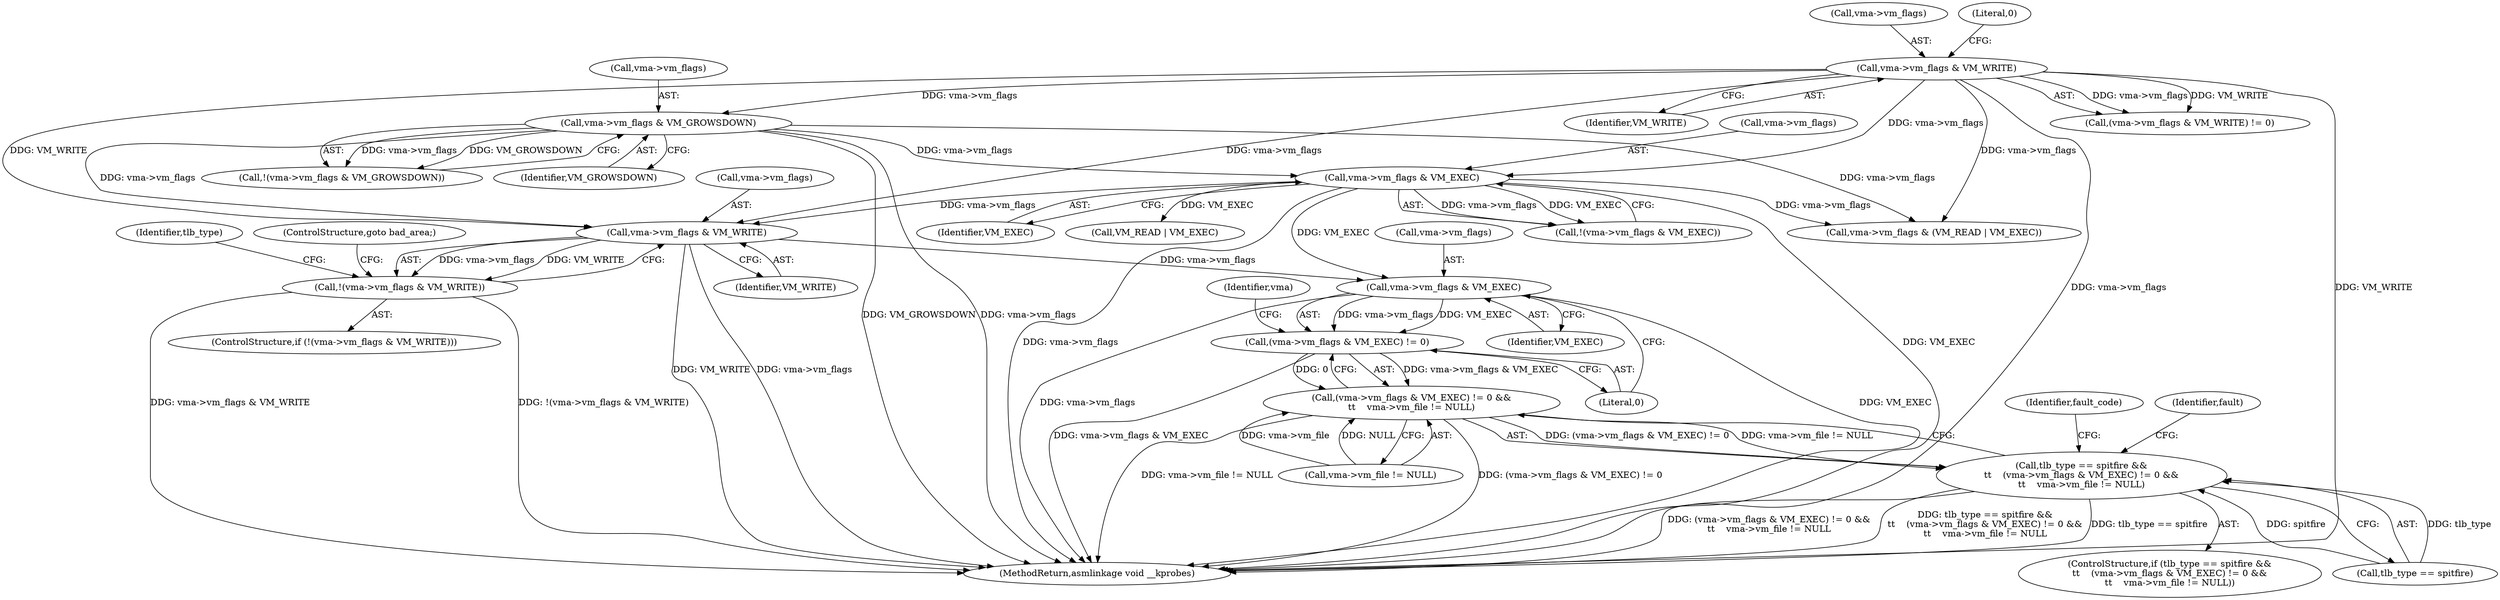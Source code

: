 digraph "0_linux_a8b0ca17b80e92faab46ee7179ba9e99ccb61233_44@pointer" {
"1000430" [label="(Call,vma->vm_flags & VM_WRITE)"];
"1000404" [label="(Call,vma->vm_flags & VM_EXEC)"];
"1000298" [label="(Call,vma->vm_flags & VM_WRITE)"];
"1000340" [label="(Call,vma->vm_flags & VM_GROWSDOWN)"];
"1000429" [label="(Call,!(vma->vm_flags & VM_WRITE))"];
"1000443" [label="(Call,vma->vm_flags & VM_EXEC)"];
"1000442" [label="(Call,(vma->vm_flags & VM_EXEC) != 0)"];
"1000441" [label="(Call,(vma->vm_flags & VM_EXEC) != 0 &&\n\t\t    vma->vm_file != NULL)"];
"1000437" [label="(Call,tlb_type == spitfire &&\n\t\t    (vma->vm_flags & VM_EXEC) != 0 &&\n\t\t    vma->vm_file != NULL)"];
"1000439" [label="(Identifier,tlb_type)"];
"1000408" [label="(Identifier,VM_EXEC)"];
"1000437" [label="(Call,tlb_type == spitfire &&\n\t\t    (vma->vm_flags & VM_EXEC) != 0 &&\n\t\t    vma->vm_file != NULL)"];
"1000302" [label="(Identifier,VM_WRITE)"];
"1000442" [label="(Call,(vma->vm_flags & VM_EXEC) != 0)"];
"1000429" [label="(Call,!(vma->vm_flags & VM_WRITE))"];
"1000466" [label="(Call,VM_READ | VM_EXEC)"];
"1000441" [label="(Call,(vma->vm_flags & VM_EXEC) != 0 &&\n\t\t    vma->vm_file != NULL)"];
"1000471" [label="(Identifier,fault)"];
"1000430" [label="(Call,vma->vm_flags & VM_WRITE)"];
"1000299" [label="(Call,vma->vm_flags)"];
"1000447" [label="(Identifier,VM_EXEC)"];
"1000340" [label="(Call,vma->vm_flags & VM_GROWSDOWN)"];
"1000449" [label="(Call,vma->vm_file != NULL)"];
"1000462" [label="(Call,vma->vm_flags & (VM_READ | VM_EXEC))"];
"1000344" [label="(Identifier,VM_GROWSDOWN)"];
"1000303" [label="(Literal,0)"];
"1000448" [label="(Literal,0)"];
"1000456" [label="(Identifier,fault_code)"];
"1000451" [label="(Identifier,vma)"];
"1000404" [label="(Call,vma->vm_flags & VM_EXEC)"];
"1000341" [label="(Call,vma->vm_flags)"];
"1000661" [label="(MethodReturn,asmlinkage void __kprobes)"];
"1000431" [label="(Call,vma->vm_flags)"];
"1000428" [label="(ControlStructure,if (!(vma->vm_flags & VM_WRITE)))"];
"1000339" [label="(Call,!(vma->vm_flags & VM_GROWSDOWN))"];
"1000436" [label="(ControlStructure,if (tlb_type == spitfire &&\n\t\t    (vma->vm_flags & VM_EXEC) != 0 &&\n\t\t    vma->vm_file != NULL))"];
"1000438" [label="(Call,tlb_type == spitfire)"];
"1000435" [label="(ControlStructure,goto bad_area;)"];
"1000443" [label="(Call,vma->vm_flags & VM_EXEC)"];
"1000444" [label="(Call,vma->vm_flags)"];
"1000297" [label="(Call,(vma->vm_flags & VM_WRITE) != 0)"];
"1000403" [label="(Call,!(vma->vm_flags & VM_EXEC))"];
"1000434" [label="(Identifier,VM_WRITE)"];
"1000298" [label="(Call,vma->vm_flags & VM_WRITE)"];
"1000405" [label="(Call,vma->vm_flags)"];
"1000430" -> "1000429"  [label="AST: "];
"1000430" -> "1000434"  [label="CFG: "];
"1000431" -> "1000430"  [label="AST: "];
"1000434" -> "1000430"  [label="AST: "];
"1000429" -> "1000430"  [label="CFG: "];
"1000430" -> "1000661"  [label="DDG: VM_WRITE"];
"1000430" -> "1000661"  [label="DDG: vma->vm_flags"];
"1000430" -> "1000429"  [label="DDG: vma->vm_flags"];
"1000430" -> "1000429"  [label="DDG: VM_WRITE"];
"1000404" -> "1000430"  [label="DDG: vma->vm_flags"];
"1000298" -> "1000430"  [label="DDG: vma->vm_flags"];
"1000298" -> "1000430"  [label="DDG: VM_WRITE"];
"1000340" -> "1000430"  [label="DDG: vma->vm_flags"];
"1000430" -> "1000443"  [label="DDG: vma->vm_flags"];
"1000404" -> "1000403"  [label="AST: "];
"1000404" -> "1000408"  [label="CFG: "];
"1000405" -> "1000404"  [label="AST: "];
"1000408" -> "1000404"  [label="AST: "];
"1000403" -> "1000404"  [label="CFG: "];
"1000404" -> "1000661"  [label="DDG: vma->vm_flags"];
"1000404" -> "1000661"  [label="DDG: VM_EXEC"];
"1000404" -> "1000403"  [label="DDG: vma->vm_flags"];
"1000404" -> "1000403"  [label="DDG: VM_EXEC"];
"1000298" -> "1000404"  [label="DDG: vma->vm_flags"];
"1000340" -> "1000404"  [label="DDG: vma->vm_flags"];
"1000404" -> "1000443"  [label="DDG: VM_EXEC"];
"1000404" -> "1000462"  [label="DDG: vma->vm_flags"];
"1000404" -> "1000466"  [label="DDG: VM_EXEC"];
"1000298" -> "1000297"  [label="AST: "];
"1000298" -> "1000302"  [label="CFG: "];
"1000299" -> "1000298"  [label="AST: "];
"1000302" -> "1000298"  [label="AST: "];
"1000303" -> "1000298"  [label="CFG: "];
"1000298" -> "1000661"  [label="DDG: vma->vm_flags"];
"1000298" -> "1000661"  [label="DDG: VM_WRITE"];
"1000298" -> "1000297"  [label="DDG: vma->vm_flags"];
"1000298" -> "1000297"  [label="DDG: VM_WRITE"];
"1000298" -> "1000340"  [label="DDG: vma->vm_flags"];
"1000298" -> "1000462"  [label="DDG: vma->vm_flags"];
"1000340" -> "1000339"  [label="AST: "];
"1000340" -> "1000344"  [label="CFG: "];
"1000341" -> "1000340"  [label="AST: "];
"1000344" -> "1000340"  [label="AST: "];
"1000339" -> "1000340"  [label="CFG: "];
"1000340" -> "1000661"  [label="DDG: VM_GROWSDOWN"];
"1000340" -> "1000661"  [label="DDG: vma->vm_flags"];
"1000340" -> "1000339"  [label="DDG: vma->vm_flags"];
"1000340" -> "1000339"  [label="DDG: VM_GROWSDOWN"];
"1000340" -> "1000462"  [label="DDG: vma->vm_flags"];
"1000429" -> "1000428"  [label="AST: "];
"1000435" -> "1000429"  [label="CFG: "];
"1000439" -> "1000429"  [label="CFG: "];
"1000429" -> "1000661"  [label="DDG: vma->vm_flags & VM_WRITE"];
"1000429" -> "1000661"  [label="DDG: !(vma->vm_flags & VM_WRITE)"];
"1000443" -> "1000442"  [label="AST: "];
"1000443" -> "1000447"  [label="CFG: "];
"1000444" -> "1000443"  [label="AST: "];
"1000447" -> "1000443"  [label="AST: "];
"1000448" -> "1000443"  [label="CFG: "];
"1000443" -> "1000661"  [label="DDG: VM_EXEC"];
"1000443" -> "1000661"  [label="DDG: vma->vm_flags"];
"1000443" -> "1000442"  [label="DDG: vma->vm_flags"];
"1000443" -> "1000442"  [label="DDG: VM_EXEC"];
"1000442" -> "1000441"  [label="AST: "];
"1000442" -> "1000448"  [label="CFG: "];
"1000448" -> "1000442"  [label="AST: "];
"1000451" -> "1000442"  [label="CFG: "];
"1000441" -> "1000442"  [label="CFG: "];
"1000442" -> "1000661"  [label="DDG: vma->vm_flags & VM_EXEC"];
"1000442" -> "1000441"  [label="DDG: vma->vm_flags & VM_EXEC"];
"1000442" -> "1000441"  [label="DDG: 0"];
"1000441" -> "1000437"  [label="AST: "];
"1000441" -> "1000449"  [label="CFG: "];
"1000449" -> "1000441"  [label="AST: "];
"1000437" -> "1000441"  [label="CFG: "];
"1000441" -> "1000661"  [label="DDG: (vma->vm_flags & VM_EXEC) != 0"];
"1000441" -> "1000661"  [label="DDG: vma->vm_file != NULL"];
"1000441" -> "1000437"  [label="DDG: (vma->vm_flags & VM_EXEC) != 0"];
"1000441" -> "1000437"  [label="DDG: vma->vm_file != NULL"];
"1000449" -> "1000441"  [label="DDG: vma->vm_file"];
"1000449" -> "1000441"  [label="DDG: NULL"];
"1000437" -> "1000436"  [label="AST: "];
"1000437" -> "1000438"  [label="CFG: "];
"1000438" -> "1000437"  [label="AST: "];
"1000456" -> "1000437"  [label="CFG: "];
"1000471" -> "1000437"  [label="CFG: "];
"1000437" -> "1000661"  [label="DDG: tlb_type == spitfire &&\n\t\t    (vma->vm_flags & VM_EXEC) != 0 &&\n\t\t    vma->vm_file != NULL"];
"1000437" -> "1000661"  [label="DDG: tlb_type == spitfire"];
"1000437" -> "1000661"  [label="DDG: (vma->vm_flags & VM_EXEC) != 0 &&\n\t\t    vma->vm_file != NULL"];
"1000438" -> "1000437"  [label="DDG: tlb_type"];
"1000438" -> "1000437"  [label="DDG: spitfire"];
}
